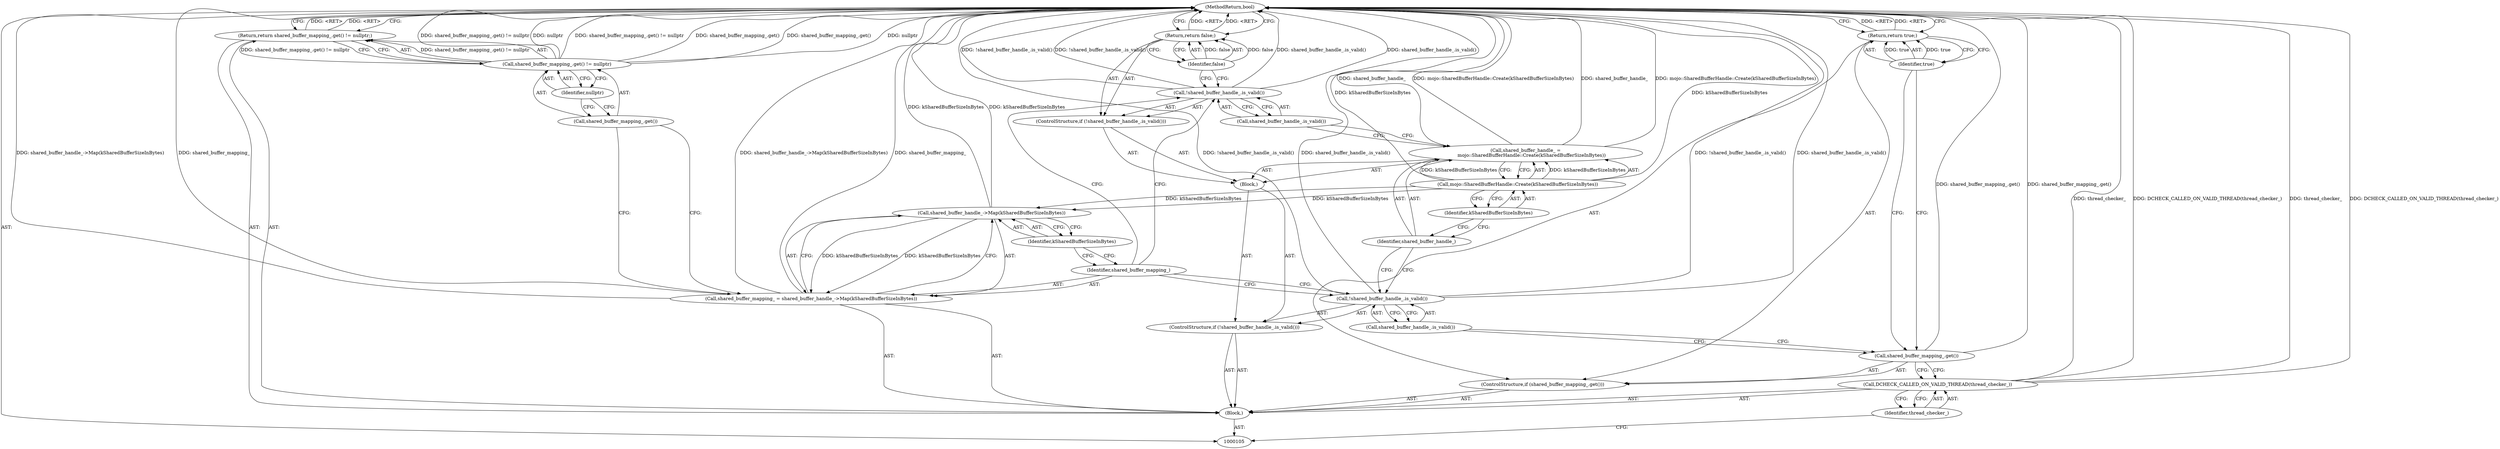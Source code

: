 digraph "0_Chrome_c0c8978849ac57e4ecd613ddc8ff7852a2054734_20" {
"1000134" [label="(MethodReturn,bool)"];
"1000106" [label="(Block,)"];
"1000125" [label="(Identifier,false)"];
"1000124" [label="(Return,return false;)"];
"1000126" [label="(Call,shared_buffer_mapping_ = shared_buffer_handle_->Map(kSharedBufferSizeInBytes))"];
"1000127" [label="(Identifier,shared_buffer_mapping_)"];
"1000128" [label="(Call,shared_buffer_handle_->Map(kSharedBufferSizeInBytes))"];
"1000129" [label="(Identifier,kSharedBufferSizeInBytes)"];
"1000130" [label="(Return,return shared_buffer_mapping_.get() != nullptr;)"];
"1000133" [label="(Identifier,nullptr)"];
"1000131" [label="(Call,shared_buffer_mapping_.get() != nullptr)"];
"1000132" [label="(Call,shared_buffer_mapping_.get())"];
"1000107" [label="(Call,DCHECK_CALLED_ON_VALID_THREAD(thread_checker_))"];
"1000108" [label="(Identifier,thread_checker_)"];
"1000109" [label="(ControlStructure,if (shared_buffer_mapping_.get()))"];
"1000110" [label="(Call,shared_buffer_mapping_.get())"];
"1000112" [label="(Identifier,true)"];
"1000111" [label="(Return,return true;)"];
"1000113" [label="(ControlStructure,if (!shared_buffer_handle_.is_valid()))"];
"1000116" [label="(Block,)"];
"1000114" [label="(Call,!shared_buffer_handle_.is_valid())"];
"1000115" [label="(Call,shared_buffer_handle_.is_valid())"];
"1000117" [label="(Call,shared_buffer_handle_ =\n        mojo::SharedBufferHandle::Create(kSharedBufferSizeInBytes))"];
"1000118" [label="(Identifier,shared_buffer_handle_)"];
"1000120" [label="(Identifier,kSharedBufferSizeInBytes)"];
"1000119" [label="(Call,mojo::SharedBufferHandle::Create(kSharedBufferSizeInBytes))"];
"1000121" [label="(ControlStructure,if (!shared_buffer_handle_.is_valid()))"];
"1000122" [label="(Call,!shared_buffer_handle_.is_valid())"];
"1000123" [label="(Call,shared_buffer_handle_.is_valid())"];
"1000134" -> "1000105"  [label="AST: "];
"1000134" -> "1000111"  [label="CFG: "];
"1000134" -> "1000124"  [label="CFG: "];
"1000134" -> "1000130"  [label="CFG: "];
"1000111" -> "1000134"  [label="DDG: <RET>"];
"1000107" -> "1000134"  [label="DDG: thread_checker_"];
"1000107" -> "1000134"  [label="DDG: DCHECK_CALLED_ON_VALID_THREAD(thread_checker_)"];
"1000114" -> "1000134"  [label="DDG: !shared_buffer_handle_.is_valid()"];
"1000114" -> "1000134"  [label="DDG: shared_buffer_handle_.is_valid()"];
"1000128" -> "1000134"  [label="DDG: kSharedBufferSizeInBytes"];
"1000126" -> "1000134"  [label="DDG: shared_buffer_mapping_"];
"1000126" -> "1000134"  [label="DDG: shared_buffer_handle_->Map(kSharedBufferSizeInBytes)"];
"1000117" -> "1000134"  [label="DDG: shared_buffer_handle_"];
"1000117" -> "1000134"  [label="DDG: mojo::SharedBufferHandle::Create(kSharedBufferSizeInBytes)"];
"1000131" -> "1000134"  [label="DDG: nullptr"];
"1000131" -> "1000134"  [label="DDG: shared_buffer_mapping_.get() != nullptr"];
"1000131" -> "1000134"  [label="DDG: shared_buffer_mapping_.get()"];
"1000122" -> "1000134"  [label="DDG: !shared_buffer_handle_.is_valid()"];
"1000122" -> "1000134"  [label="DDG: shared_buffer_handle_.is_valid()"];
"1000110" -> "1000134"  [label="DDG: shared_buffer_mapping_.get()"];
"1000119" -> "1000134"  [label="DDG: kSharedBufferSizeInBytes"];
"1000124" -> "1000134"  [label="DDG: <RET>"];
"1000130" -> "1000134"  [label="DDG: <RET>"];
"1000106" -> "1000105"  [label="AST: "];
"1000107" -> "1000106"  [label="AST: "];
"1000109" -> "1000106"  [label="AST: "];
"1000113" -> "1000106"  [label="AST: "];
"1000126" -> "1000106"  [label="AST: "];
"1000130" -> "1000106"  [label="AST: "];
"1000125" -> "1000124"  [label="AST: "];
"1000125" -> "1000122"  [label="CFG: "];
"1000124" -> "1000125"  [label="CFG: "];
"1000125" -> "1000124"  [label="DDG: false"];
"1000124" -> "1000121"  [label="AST: "];
"1000124" -> "1000125"  [label="CFG: "];
"1000125" -> "1000124"  [label="AST: "];
"1000134" -> "1000124"  [label="CFG: "];
"1000124" -> "1000134"  [label="DDG: <RET>"];
"1000125" -> "1000124"  [label="DDG: false"];
"1000126" -> "1000106"  [label="AST: "];
"1000126" -> "1000128"  [label="CFG: "];
"1000127" -> "1000126"  [label="AST: "];
"1000128" -> "1000126"  [label="AST: "];
"1000132" -> "1000126"  [label="CFG: "];
"1000126" -> "1000134"  [label="DDG: shared_buffer_mapping_"];
"1000126" -> "1000134"  [label="DDG: shared_buffer_handle_->Map(kSharedBufferSizeInBytes)"];
"1000128" -> "1000126"  [label="DDG: kSharedBufferSizeInBytes"];
"1000127" -> "1000126"  [label="AST: "];
"1000127" -> "1000122"  [label="CFG: "];
"1000127" -> "1000114"  [label="CFG: "];
"1000129" -> "1000127"  [label="CFG: "];
"1000128" -> "1000126"  [label="AST: "];
"1000128" -> "1000129"  [label="CFG: "];
"1000129" -> "1000128"  [label="AST: "];
"1000126" -> "1000128"  [label="CFG: "];
"1000128" -> "1000134"  [label="DDG: kSharedBufferSizeInBytes"];
"1000128" -> "1000126"  [label="DDG: kSharedBufferSizeInBytes"];
"1000119" -> "1000128"  [label="DDG: kSharedBufferSizeInBytes"];
"1000129" -> "1000128"  [label="AST: "];
"1000129" -> "1000127"  [label="CFG: "];
"1000128" -> "1000129"  [label="CFG: "];
"1000130" -> "1000106"  [label="AST: "];
"1000130" -> "1000131"  [label="CFG: "];
"1000131" -> "1000130"  [label="AST: "];
"1000134" -> "1000130"  [label="CFG: "];
"1000130" -> "1000134"  [label="DDG: <RET>"];
"1000131" -> "1000130"  [label="DDG: shared_buffer_mapping_.get() != nullptr"];
"1000133" -> "1000131"  [label="AST: "];
"1000133" -> "1000132"  [label="CFG: "];
"1000131" -> "1000133"  [label="CFG: "];
"1000131" -> "1000130"  [label="AST: "];
"1000131" -> "1000133"  [label="CFG: "];
"1000132" -> "1000131"  [label="AST: "];
"1000133" -> "1000131"  [label="AST: "];
"1000130" -> "1000131"  [label="CFG: "];
"1000131" -> "1000134"  [label="DDG: nullptr"];
"1000131" -> "1000134"  [label="DDG: shared_buffer_mapping_.get() != nullptr"];
"1000131" -> "1000134"  [label="DDG: shared_buffer_mapping_.get()"];
"1000131" -> "1000130"  [label="DDG: shared_buffer_mapping_.get() != nullptr"];
"1000132" -> "1000131"  [label="AST: "];
"1000132" -> "1000126"  [label="CFG: "];
"1000133" -> "1000132"  [label="CFG: "];
"1000107" -> "1000106"  [label="AST: "];
"1000107" -> "1000108"  [label="CFG: "];
"1000108" -> "1000107"  [label="AST: "];
"1000110" -> "1000107"  [label="CFG: "];
"1000107" -> "1000134"  [label="DDG: thread_checker_"];
"1000107" -> "1000134"  [label="DDG: DCHECK_CALLED_ON_VALID_THREAD(thread_checker_)"];
"1000108" -> "1000107"  [label="AST: "];
"1000108" -> "1000105"  [label="CFG: "];
"1000107" -> "1000108"  [label="CFG: "];
"1000109" -> "1000106"  [label="AST: "];
"1000110" -> "1000109"  [label="AST: "];
"1000111" -> "1000109"  [label="AST: "];
"1000110" -> "1000109"  [label="AST: "];
"1000110" -> "1000107"  [label="CFG: "];
"1000112" -> "1000110"  [label="CFG: "];
"1000115" -> "1000110"  [label="CFG: "];
"1000110" -> "1000134"  [label="DDG: shared_buffer_mapping_.get()"];
"1000112" -> "1000111"  [label="AST: "];
"1000112" -> "1000110"  [label="CFG: "];
"1000111" -> "1000112"  [label="CFG: "];
"1000112" -> "1000111"  [label="DDG: true"];
"1000111" -> "1000109"  [label="AST: "];
"1000111" -> "1000112"  [label="CFG: "];
"1000112" -> "1000111"  [label="AST: "];
"1000134" -> "1000111"  [label="CFG: "];
"1000111" -> "1000134"  [label="DDG: <RET>"];
"1000112" -> "1000111"  [label="DDG: true"];
"1000113" -> "1000106"  [label="AST: "];
"1000114" -> "1000113"  [label="AST: "];
"1000116" -> "1000113"  [label="AST: "];
"1000116" -> "1000113"  [label="AST: "];
"1000117" -> "1000116"  [label="AST: "];
"1000121" -> "1000116"  [label="AST: "];
"1000114" -> "1000113"  [label="AST: "];
"1000114" -> "1000115"  [label="CFG: "];
"1000115" -> "1000114"  [label="AST: "];
"1000118" -> "1000114"  [label="CFG: "];
"1000127" -> "1000114"  [label="CFG: "];
"1000114" -> "1000134"  [label="DDG: !shared_buffer_handle_.is_valid()"];
"1000114" -> "1000134"  [label="DDG: shared_buffer_handle_.is_valid()"];
"1000115" -> "1000114"  [label="AST: "];
"1000115" -> "1000110"  [label="CFG: "];
"1000114" -> "1000115"  [label="CFG: "];
"1000117" -> "1000116"  [label="AST: "];
"1000117" -> "1000119"  [label="CFG: "];
"1000118" -> "1000117"  [label="AST: "];
"1000119" -> "1000117"  [label="AST: "];
"1000123" -> "1000117"  [label="CFG: "];
"1000117" -> "1000134"  [label="DDG: shared_buffer_handle_"];
"1000117" -> "1000134"  [label="DDG: mojo::SharedBufferHandle::Create(kSharedBufferSizeInBytes)"];
"1000119" -> "1000117"  [label="DDG: kSharedBufferSizeInBytes"];
"1000118" -> "1000117"  [label="AST: "];
"1000118" -> "1000114"  [label="CFG: "];
"1000120" -> "1000118"  [label="CFG: "];
"1000120" -> "1000119"  [label="AST: "];
"1000120" -> "1000118"  [label="CFG: "];
"1000119" -> "1000120"  [label="CFG: "];
"1000119" -> "1000117"  [label="AST: "];
"1000119" -> "1000120"  [label="CFG: "];
"1000120" -> "1000119"  [label="AST: "];
"1000117" -> "1000119"  [label="CFG: "];
"1000119" -> "1000134"  [label="DDG: kSharedBufferSizeInBytes"];
"1000119" -> "1000117"  [label="DDG: kSharedBufferSizeInBytes"];
"1000119" -> "1000128"  [label="DDG: kSharedBufferSizeInBytes"];
"1000121" -> "1000116"  [label="AST: "];
"1000122" -> "1000121"  [label="AST: "];
"1000124" -> "1000121"  [label="AST: "];
"1000122" -> "1000121"  [label="AST: "];
"1000122" -> "1000123"  [label="CFG: "];
"1000123" -> "1000122"  [label="AST: "];
"1000125" -> "1000122"  [label="CFG: "];
"1000127" -> "1000122"  [label="CFG: "];
"1000122" -> "1000134"  [label="DDG: !shared_buffer_handle_.is_valid()"];
"1000122" -> "1000134"  [label="DDG: shared_buffer_handle_.is_valid()"];
"1000123" -> "1000122"  [label="AST: "];
"1000123" -> "1000117"  [label="CFG: "];
"1000122" -> "1000123"  [label="CFG: "];
}
